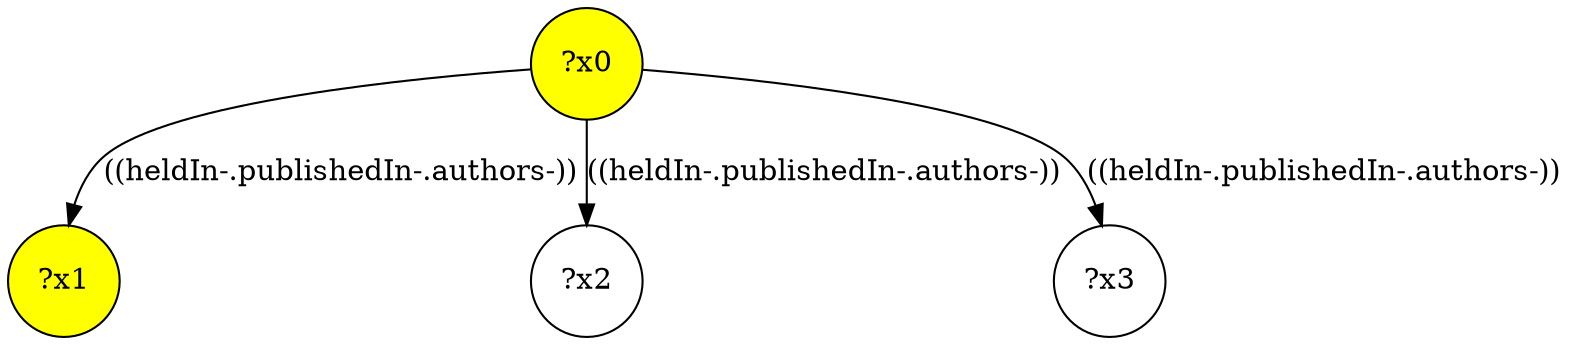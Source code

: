 digraph g {
	x0 [fillcolor="yellow", style="filled," shape=circle, label="?x0"];
	x1 [fillcolor="yellow", style="filled," shape=circle, label="?x1"];
	x0 -> x1 [label="((heldIn-.publishedIn-.authors-))"];
	x2 [shape=circle, label="?x2"];
	x0 -> x2 [label="((heldIn-.publishedIn-.authors-))"];
	x3 [shape=circle, label="?x3"];
	x0 -> x3 [label="((heldIn-.publishedIn-.authors-))"];
}
